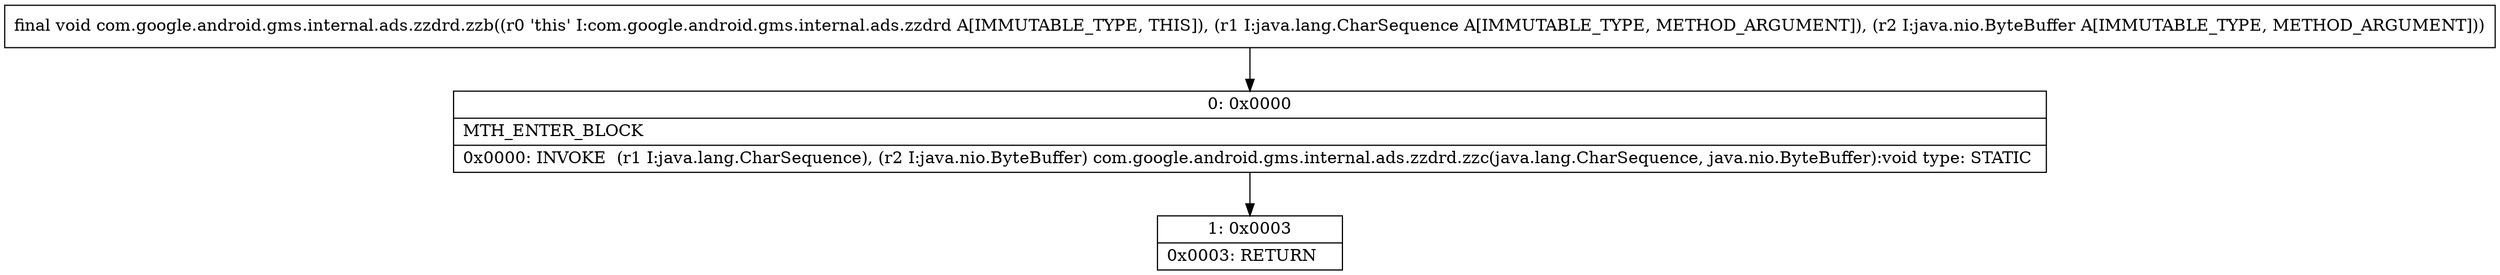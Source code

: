 digraph "CFG forcom.google.android.gms.internal.ads.zzdrd.zzb(Ljava\/lang\/CharSequence;Ljava\/nio\/ByteBuffer;)V" {
Node_0 [shape=record,label="{0\:\ 0x0000|MTH_ENTER_BLOCK\l|0x0000: INVOKE  (r1 I:java.lang.CharSequence), (r2 I:java.nio.ByteBuffer) com.google.android.gms.internal.ads.zzdrd.zzc(java.lang.CharSequence, java.nio.ByteBuffer):void type: STATIC \l}"];
Node_1 [shape=record,label="{1\:\ 0x0003|0x0003: RETURN   \l}"];
MethodNode[shape=record,label="{final void com.google.android.gms.internal.ads.zzdrd.zzb((r0 'this' I:com.google.android.gms.internal.ads.zzdrd A[IMMUTABLE_TYPE, THIS]), (r1 I:java.lang.CharSequence A[IMMUTABLE_TYPE, METHOD_ARGUMENT]), (r2 I:java.nio.ByteBuffer A[IMMUTABLE_TYPE, METHOD_ARGUMENT])) }"];
MethodNode -> Node_0;
Node_0 -> Node_1;
}

